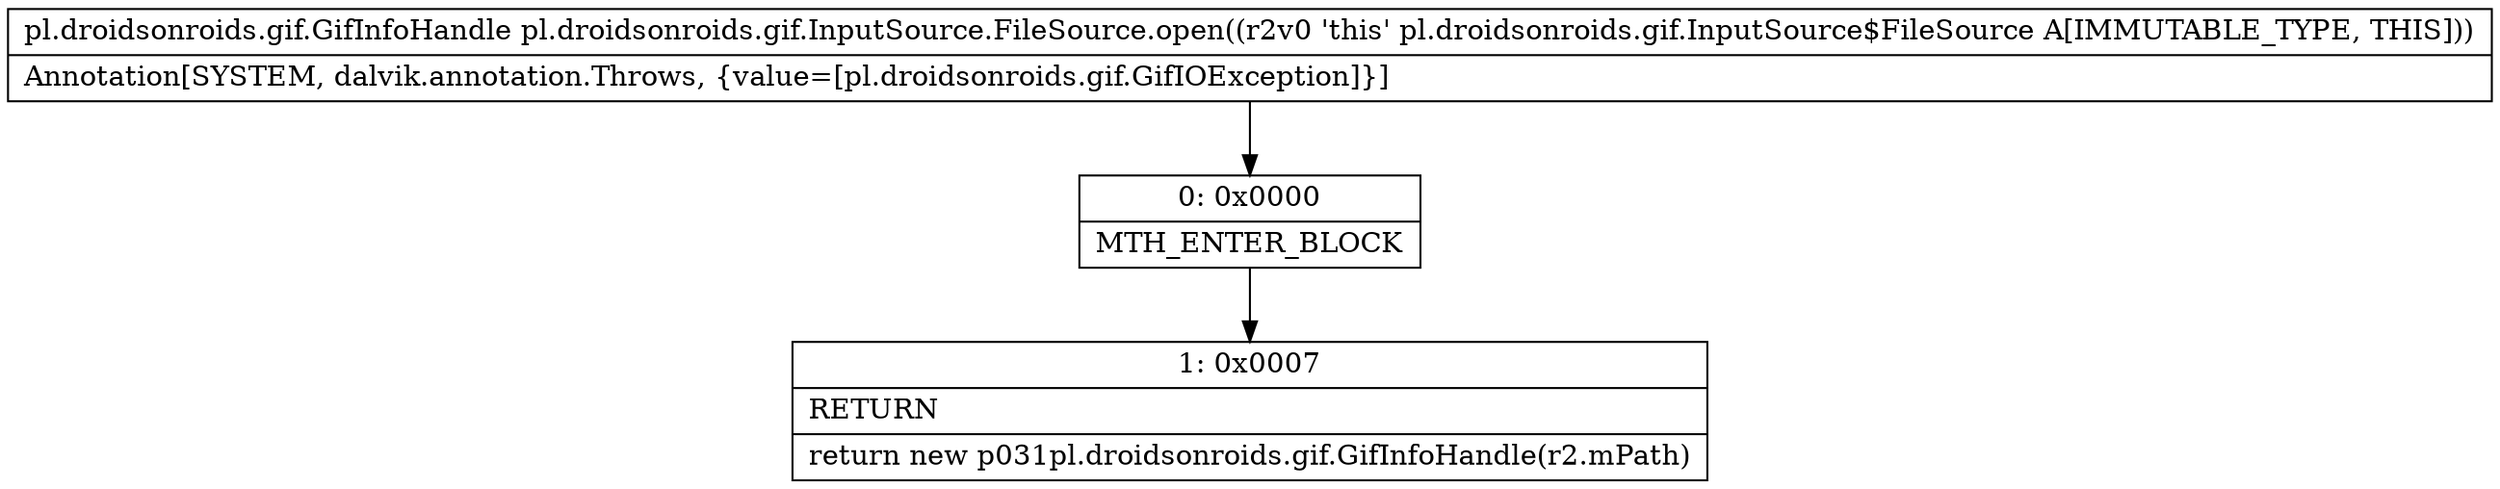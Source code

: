 digraph "CFG forpl.droidsonroids.gif.InputSource.FileSource.open()Lpl\/droidsonroids\/gif\/GifInfoHandle;" {
Node_0 [shape=record,label="{0\:\ 0x0000|MTH_ENTER_BLOCK\l}"];
Node_1 [shape=record,label="{1\:\ 0x0007|RETURN\l|return new p031pl.droidsonroids.gif.GifInfoHandle(r2.mPath)\l}"];
MethodNode[shape=record,label="{pl.droidsonroids.gif.GifInfoHandle pl.droidsonroids.gif.InputSource.FileSource.open((r2v0 'this' pl.droidsonroids.gif.InputSource$FileSource A[IMMUTABLE_TYPE, THIS]))  | Annotation[SYSTEM, dalvik.annotation.Throws, \{value=[pl.droidsonroids.gif.GifIOException]\}]\l}"];
MethodNode -> Node_0;
Node_0 -> Node_1;
}

